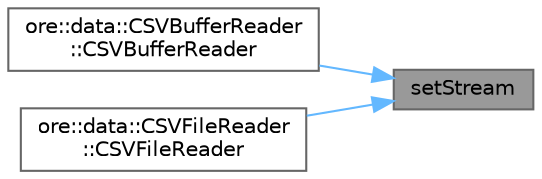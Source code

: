 digraph "setStream"
{
 // INTERACTIVE_SVG=YES
 // LATEX_PDF_SIZE
  bgcolor="transparent";
  edge [fontname=Helvetica,fontsize=10,labelfontname=Helvetica,labelfontsize=10];
  node [fontname=Helvetica,fontsize=10,shape=box,height=0.2,width=0.4];
  rankdir="RL";
  Node1 [label="setStream",height=0.2,width=0.4,color="gray40", fillcolor="grey60", style="filled", fontcolor="black",tooltip=" "];
  Node1 -> Node2 [dir="back",color="steelblue1",style="solid"];
  Node2 [label="ore::data::CSVBufferReader\l::CSVBufferReader",height=0.2,width=0.4,color="grey40", fillcolor="white", style="filled",URL="$classore_1_1data_1_1_c_s_v_buffer_reader.html#a0336ff6f12db36cee5a20e20f9af60cb",tooltip=" "];
  Node1 -> Node3 [dir="back",color="steelblue1",style="solid"];
  Node3 [label="ore::data::CSVFileReader\l::CSVFileReader",height=0.2,width=0.4,color="grey40", fillcolor="white", style="filled",URL="$classore_1_1data_1_1_c_s_v_file_reader.html#a43e68834072550f78ca55f3173e03e76",tooltip=" "];
}
